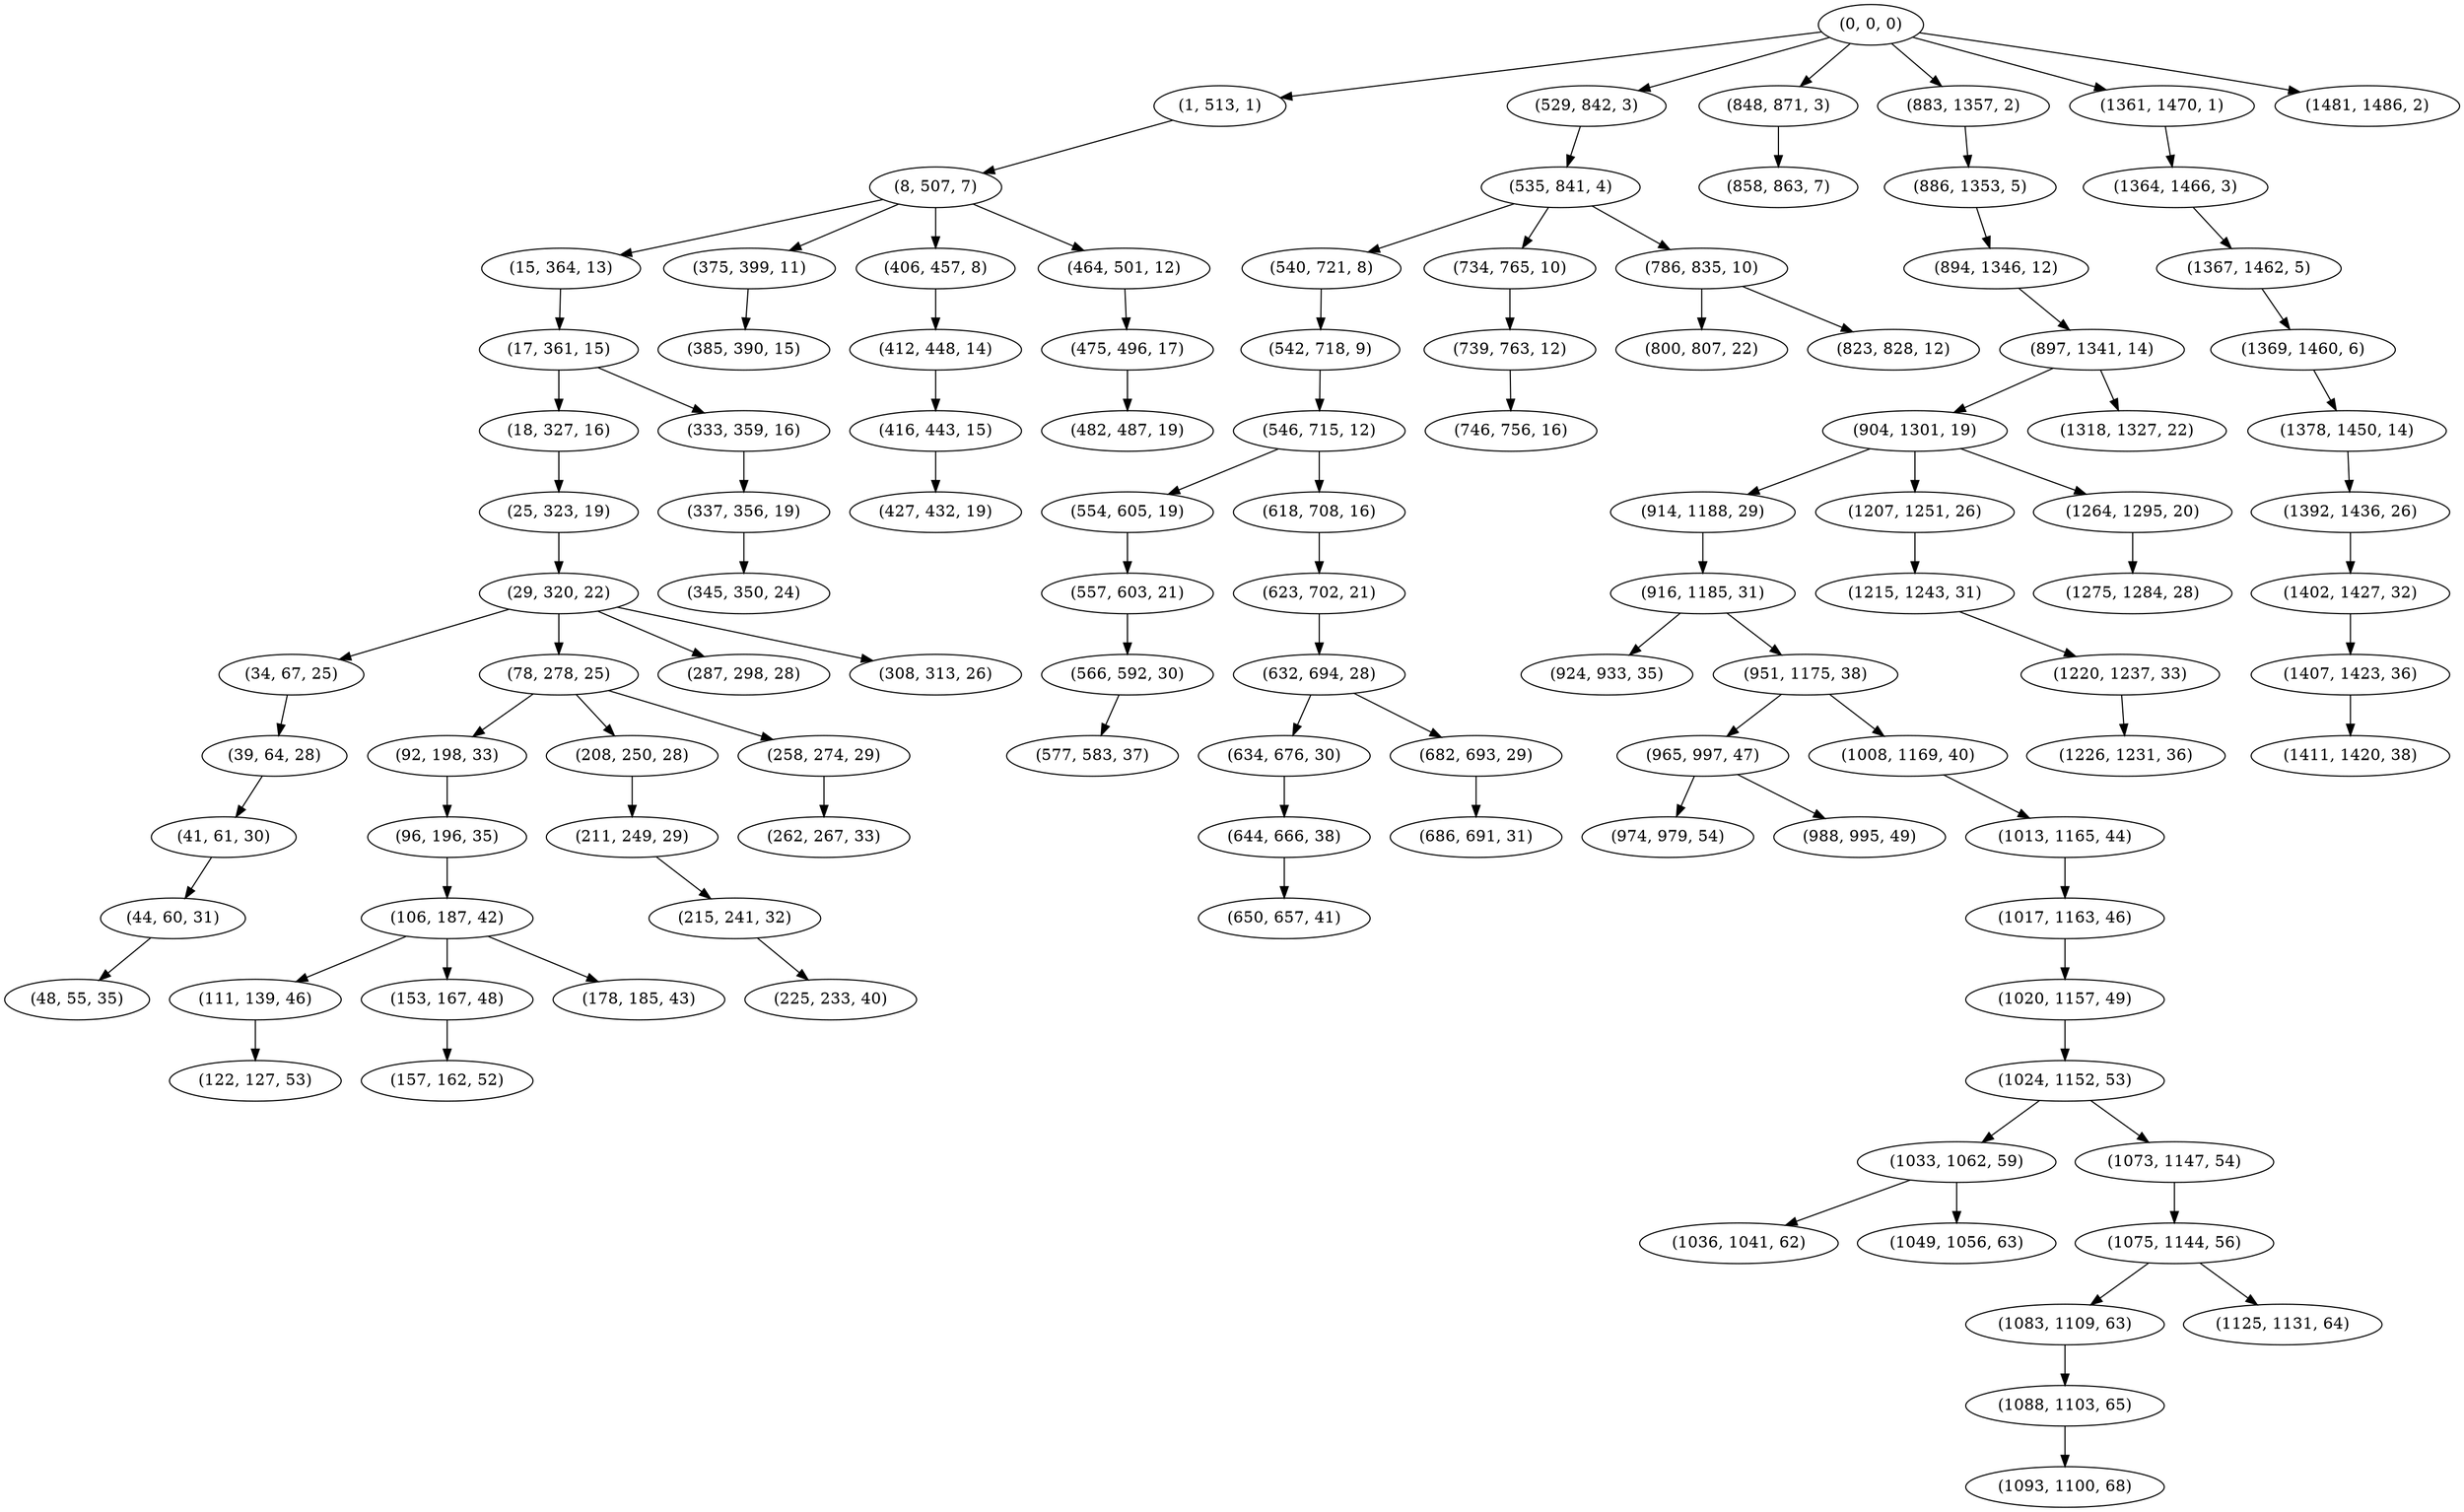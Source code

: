 digraph tree {
    "(0, 0, 0)";
    "(1, 513, 1)";
    "(8, 507, 7)";
    "(15, 364, 13)";
    "(17, 361, 15)";
    "(18, 327, 16)";
    "(25, 323, 19)";
    "(29, 320, 22)";
    "(34, 67, 25)";
    "(39, 64, 28)";
    "(41, 61, 30)";
    "(44, 60, 31)";
    "(48, 55, 35)";
    "(78, 278, 25)";
    "(92, 198, 33)";
    "(96, 196, 35)";
    "(106, 187, 42)";
    "(111, 139, 46)";
    "(122, 127, 53)";
    "(153, 167, 48)";
    "(157, 162, 52)";
    "(178, 185, 43)";
    "(208, 250, 28)";
    "(211, 249, 29)";
    "(215, 241, 32)";
    "(225, 233, 40)";
    "(258, 274, 29)";
    "(262, 267, 33)";
    "(287, 298, 28)";
    "(308, 313, 26)";
    "(333, 359, 16)";
    "(337, 356, 19)";
    "(345, 350, 24)";
    "(375, 399, 11)";
    "(385, 390, 15)";
    "(406, 457, 8)";
    "(412, 448, 14)";
    "(416, 443, 15)";
    "(427, 432, 19)";
    "(464, 501, 12)";
    "(475, 496, 17)";
    "(482, 487, 19)";
    "(529, 842, 3)";
    "(535, 841, 4)";
    "(540, 721, 8)";
    "(542, 718, 9)";
    "(546, 715, 12)";
    "(554, 605, 19)";
    "(557, 603, 21)";
    "(566, 592, 30)";
    "(577, 583, 37)";
    "(618, 708, 16)";
    "(623, 702, 21)";
    "(632, 694, 28)";
    "(634, 676, 30)";
    "(644, 666, 38)";
    "(650, 657, 41)";
    "(682, 693, 29)";
    "(686, 691, 31)";
    "(734, 765, 10)";
    "(739, 763, 12)";
    "(746, 756, 16)";
    "(786, 835, 10)";
    "(800, 807, 22)";
    "(823, 828, 12)";
    "(848, 871, 3)";
    "(858, 863, 7)";
    "(883, 1357, 2)";
    "(886, 1353, 5)";
    "(894, 1346, 12)";
    "(897, 1341, 14)";
    "(904, 1301, 19)";
    "(914, 1188, 29)";
    "(916, 1185, 31)";
    "(924, 933, 35)";
    "(951, 1175, 38)";
    "(965, 997, 47)";
    "(974, 979, 54)";
    "(988, 995, 49)";
    "(1008, 1169, 40)";
    "(1013, 1165, 44)";
    "(1017, 1163, 46)";
    "(1020, 1157, 49)";
    "(1024, 1152, 53)";
    "(1033, 1062, 59)";
    "(1036, 1041, 62)";
    "(1049, 1056, 63)";
    "(1073, 1147, 54)";
    "(1075, 1144, 56)";
    "(1083, 1109, 63)";
    "(1088, 1103, 65)";
    "(1093, 1100, 68)";
    "(1125, 1131, 64)";
    "(1207, 1251, 26)";
    "(1215, 1243, 31)";
    "(1220, 1237, 33)";
    "(1226, 1231, 36)";
    "(1264, 1295, 20)";
    "(1275, 1284, 28)";
    "(1318, 1327, 22)";
    "(1361, 1470, 1)";
    "(1364, 1466, 3)";
    "(1367, 1462, 5)";
    "(1369, 1460, 6)";
    "(1378, 1450, 14)";
    "(1392, 1436, 26)";
    "(1402, 1427, 32)";
    "(1407, 1423, 36)";
    "(1411, 1420, 38)";
    "(1481, 1486, 2)";
    "(0, 0, 0)" -> "(1, 513, 1)";
    "(0, 0, 0)" -> "(529, 842, 3)";
    "(0, 0, 0)" -> "(848, 871, 3)";
    "(0, 0, 0)" -> "(883, 1357, 2)";
    "(0, 0, 0)" -> "(1361, 1470, 1)";
    "(0, 0, 0)" -> "(1481, 1486, 2)";
    "(1, 513, 1)" -> "(8, 507, 7)";
    "(8, 507, 7)" -> "(15, 364, 13)";
    "(8, 507, 7)" -> "(375, 399, 11)";
    "(8, 507, 7)" -> "(406, 457, 8)";
    "(8, 507, 7)" -> "(464, 501, 12)";
    "(15, 364, 13)" -> "(17, 361, 15)";
    "(17, 361, 15)" -> "(18, 327, 16)";
    "(17, 361, 15)" -> "(333, 359, 16)";
    "(18, 327, 16)" -> "(25, 323, 19)";
    "(25, 323, 19)" -> "(29, 320, 22)";
    "(29, 320, 22)" -> "(34, 67, 25)";
    "(29, 320, 22)" -> "(78, 278, 25)";
    "(29, 320, 22)" -> "(287, 298, 28)";
    "(29, 320, 22)" -> "(308, 313, 26)";
    "(34, 67, 25)" -> "(39, 64, 28)";
    "(39, 64, 28)" -> "(41, 61, 30)";
    "(41, 61, 30)" -> "(44, 60, 31)";
    "(44, 60, 31)" -> "(48, 55, 35)";
    "(78, 278, 25)" -> "(92, 198, 33)";
    "(78, 278, 25)" -> "(208, 250, 28)";
    "(78, 278, 25)" -> "(258, 274, 29)";
    "(92, 198, 33)" -> "(96, 196, 35)";
    "(96, 196, 35)" -> "(106, 187, 42)";
    "(106, 187, 42)" -> "(111, 139, 46)";
    "(106, 187, 42)" -> "(153, 167, 48)";
    "(106, 187, 42)" -> "(178, 185, 43)";
    "(111, 139, 46)" -> "(122, 127, 53)";
    "(153, 167, 48)" -> "(157, 162, 52)";
    "(208, 250, 28)" -> "(211, 249, 29)";
    "(211, 249, 29)" -> "(215, 241, 32)";
    "(215, 241, 32)" -> "(225, 233, 40)";
    "(258, 274, 29)" -> "(262, 267, 33)";
    "(333, 359, 16)" -> "(337, 356, 19)";
    "(337, 356, 19)" -> "(345, 350, 24)";
    "(375, 399, 11)" -> "(385, 390, 15)";
    "(406, 457, 8)" -> "(412, 448, 14)";
    "(412, 448, 14)" -> "(416, 443, 15)";
    "(416, 443, 15)" -> "(427, 432, 19)";
    "(464, 501, 12)" -> "(475, 496, 17)";
    "(475, 496, 17)" -> "(482, 487, 19)";
    "(529, 842, 3)" -> "(535, 841, 4)";
    "(535, 841, 4)" -> "(540, 721, 8)";
    "(535, 841, 4)" -> "(734, 765, 10)";
    "(535, 841, 4)" -> "(786, 835, 10)";
    "(540, 721, 8)" -> "(542, 718, 9)";
    "(542, 718, 9)" -> "(546, 715, 12)";
    "(546, 715, 12)" -> "(554, 605, 19)";
    "(546, 715, 12)" -> "(618, 708, 16)";
    "(554, 605, 19)" -> "(557, 603, 21)";
    "(557, 603, 21)" -> "(566, 592, 30)";
    "(566, 592, 30)" -> "(577, 583, 37)";
    "(618, 708, 16)" -> "(623, 702, 21)";
    "(623, 702, 21)" -> "(632, 694, 28)";
    "(632, 694, 28)" -> "(634, 676, 30)";
    "(632, 694, 28)" -> "(682, 693, 29)";
    "(634, 676, 30)" -> "(644, 666, 38)";
    "(644, 666, 38)" -> "(650, 657, 41)";
    "(682, 693, 29)" -> "(686, 691, 31)";
    "(734, 765, 10)" -> "(739, 763, 12)";
    "(739, 763, 12)" -> "(746, 756, 16)";
    "(786, 835, 10)" -> "(800, 807, 22)";
    "(786, 835, 10)" -> "(823, 828, 12)";
    "(848, 871, 3)" -> "(858, 863, 7)";
    "(883, 1357, 2)" -> "(886, 1353, 5)";
    "(886, 1353, 5)" -> "(894, 1346, 12)";
    "(894, 1346, 12)" -> "(897, 1341, 14)";
    "(897, 1341, 14)" -> "(904, 1301, 19)";
    "(897, 1341, 14)" -> "(1318, 1327, 22)";
    "(904, 1301, 19)" -> "(914, 1188, 29)";
    "(904, 1301, 19)" -> "(1207, 1251, 26)";
    "(904, 1301, 19)" -> "(1264, 1295, 20)";
    "(914, 1188, 29)" -> "(916, 1185, 31)";
    "(916, 1185, 31)" -> "(924, 933, 35)";
    "(916, 1185, 31)" -> "(951, 1175, 38)";
    "(951, 1175, 38)" -> "(965, 997, 47)";
    "(951, 1175, 38)" -> "(1008, 1169, 40)";
    "(965, 997, 47)" -> "(974, 979, 54)";
    "(965, 997, 47)" -> "(988, 995, 49)";
    "(1008, 1169, 40)" -> "(1013, 1165, 44)";
    "(1013, 1165, 44)" -> "(1017, 1163, 46)";
    "(1017, 1163, 46)" -> "(1020, 1157, 49)";
    "(1020, 1157, 49)" -> "(1024, 1152, 53)";
    "(1024, 1152, 53)" -> "(1033, 1062, 59)";
    "(1024, 1152, 53)" -> "(1073, 1147, 54)";
    "(1033, 1062, 59)" -> "(1036, 1041, 62)";
    "(1033, 1062, 59)" -> "(1049, 1056, 63)";
    "(1073, 1147, 54)" -> "(1075, 1144, 56)";
    "(1075, 1144, 56)" -> "(1083, 1109, 63)";
    "(1075, 1144, 56)" -> "(1125, 1131, 64)";
    "(1083, 1109, 63)" -> "(1088, 1103, 65)";
    "(1088, 1103, 65)" -> "(1093, 1100, 68)";
    "(1207, 1251, 26)" -> "(1215, 1243, 31)";
    "(1215, 1243, 31)" -> "(1220, 1237, 33)";
    "(1220, 1237, 33)" -> "(1226, 1231, 36)";
    "(1264, 1295, 20)" -> "(1275, 1284, 28)";
    "(1361, 1470, 1)" -> "(1364, 1466, 3)";
    "(1364, 1466, 3)" -> "(1367, 1462, 5)";
    "(1367, 1462, 5)" -> "(1369, 1460, 6)";
    "(1369, 1460, 6)" -> "(1378, 1450, 14)";
    "(1378, 1450, 14)" -> "(1392, 1436, 26)";
    "(1392, 1436, 26)" -> "(1402, 1427, 32)";
    "(1402, 1427, 32)" -> "(1407, 1423, 36)";
    "(1407, 1423, 36)" -> "(1411, 1420, 38)";
}
